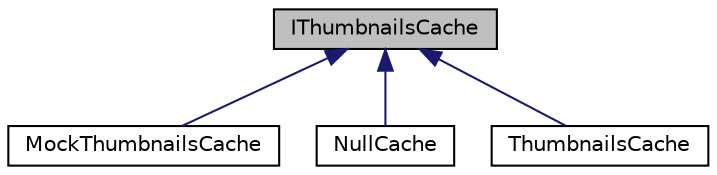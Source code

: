 digraph "IThumbnailsCache"
{
 // LATEX_PDF_SIZE
  edge [fontname="Helvetica",fontsize="10",labelfontname="Helvetica",labelfontsize="10"];
  node [fontname="Helvetica",fontsize="10",shape=record];
  Node1 [label="IThumbnailsCache",height=0.2,width=0.4,color="black", fillcolor="grey75", style="filled", fontcolor="black",tooltip=" "];
  Node1 -> Node2 [dir="back",color="midnightblue",fontsize="10",style="solid",fontname="Helvetica"];
  Node2 [label="MockThumbnailsCache",height=0.2,width=0.4,color="black", fillcolor="white", style="filled",URL="$struct_mock_thumbnails_cache.html",tooltip=" "];
  Node1 -> Node3 [dir="back",color="midnightblue",fontsize="10",style="solid",fontname="Helvetica"];
  Node3 [label="NullCache",height=0.2,width=0.4,color="black", fillcolor="white", style="filled",URL="$struct_null_cache.html",tooltip=" "];
  Node1 -> Node4 [dir="back",color="midnightblue",fontsize="10",style="solid",fontname="Helvetica"];
  Node4 [label="ThumbnailsCache",height=0.2,width=0.4,color="black", fillcolor="white", style="filled",URL="$class_thumbnails_cache.html",tooltip=" "];
}
